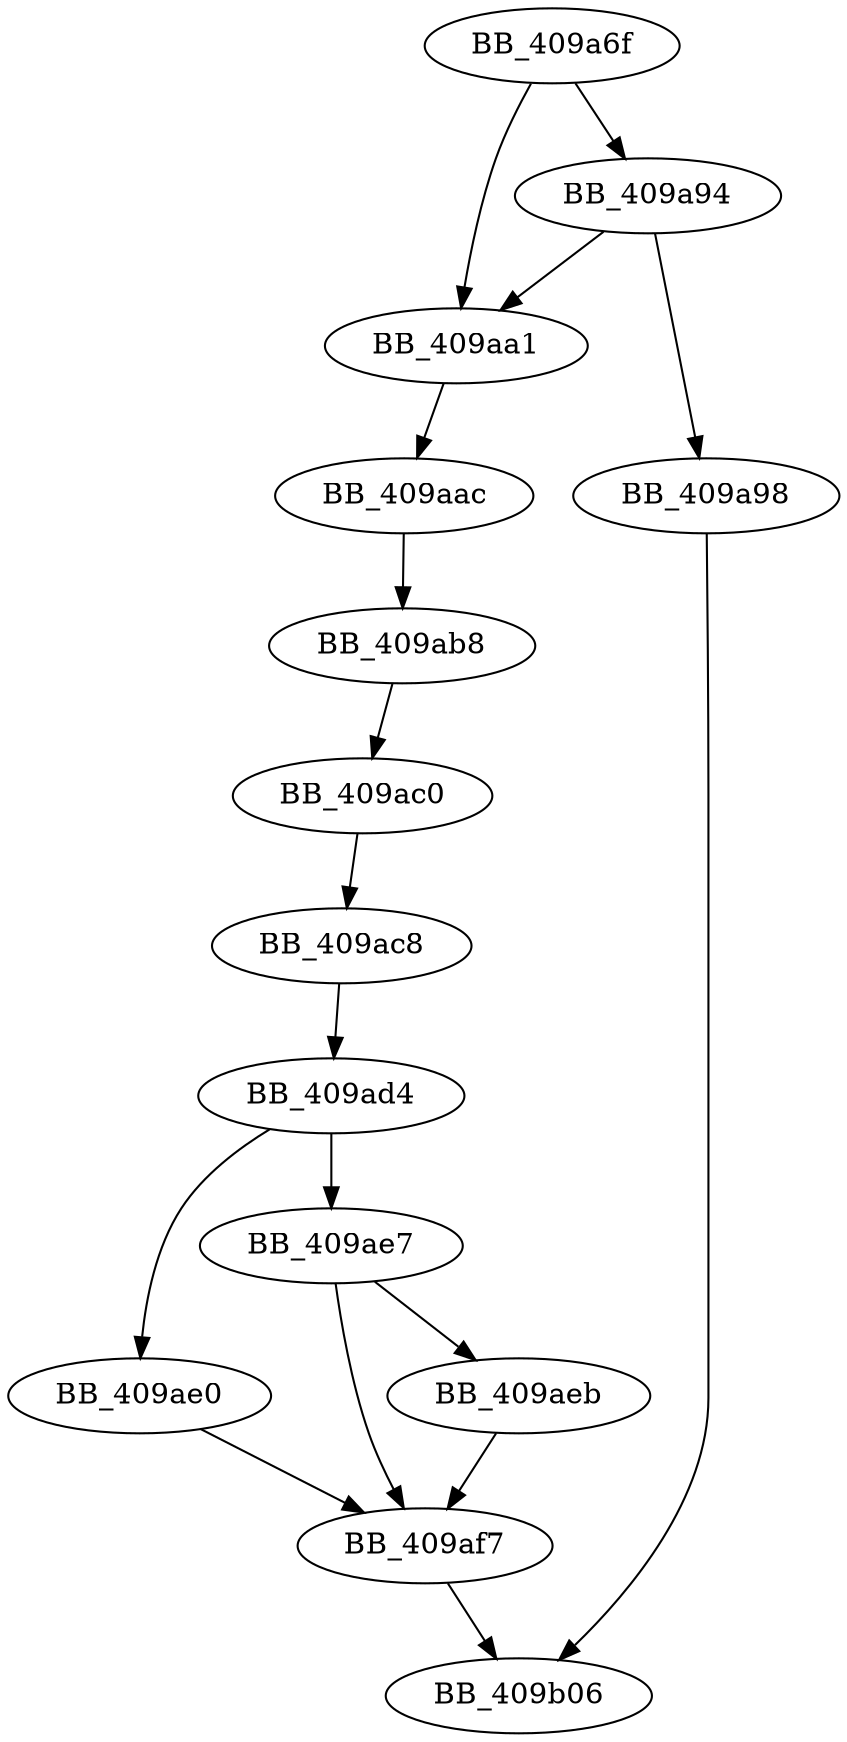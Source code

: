 DiGraph ___security_init_cookie{
BB_409a6f->BB_409a94
BB_409a6f->BB_409aa1
BB_409a94->BB_409a98
BB_409a94->BB_409aa1
BB_409a98->BB_409b06
BB_409aa1->BB_409aac
BB_409aac->BB_409ab8
BB_409ab8->BB_409ac0
BB_409ac0->BB_409ac8
BB_409ac8->BB_409ad4
BB_409ad4->BB_409ae0
BB_409ad4->BB_409ae7
BB_409ae0->BB_409af7
BB_409ae7->BB_409aeb
BB_409ae7->BB_409af7
BB_409aeb->BB_409af7
BB_409af7->BB_409b06
}
